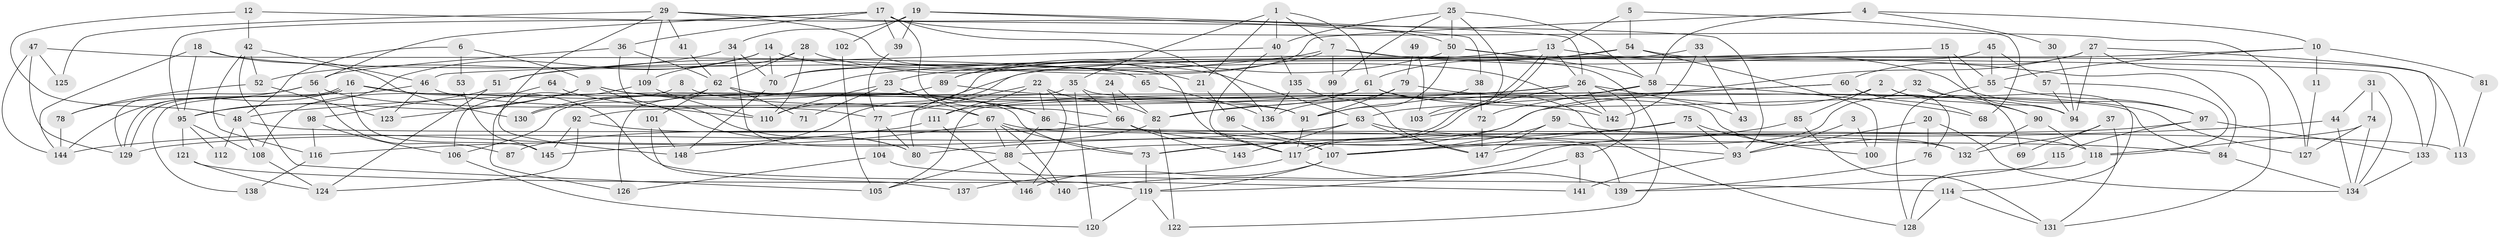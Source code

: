 // Generated by graph-tools (version 1.1) at 2025/52/03/09/25 04:52:17]
// undirected, 148 vertices, 296 edges
graph export_dot {
graph [start="1"]
  node [color=gray90,style=filled];
  1;
  2;
  3;
  4;
  5;
  6;
  7;
  8;
  9;
  10;
  11;
  12;
  13;
  14;
  15;
  16;
  17;
  18;
  19;
  20;
  21;
  22;
  23;
  24;
  25;
  26;
  27;
  28;
  29;
  30;
  31;
  32;
  33;
  34;
  35;
  36;
  37;
  38;
  39;
  40;
  41;
  42;
  43;
  44;
  45;
  46;
  47;
  48;
  49;
  50;
  51;
  52;
  53;
  54;
  55;
  56;
  57;
  58;
  59;
  60;
  61;
  62;
  63;
  64;
  65;
  66;
  67;
  68;
  69;
  70;
  71;
  72;
  73;
  74;
  75;
  76;
  77;
  78;
  79;
  80;
  81;
  82;
  83;
  84;
  85;
  86;
  87;
  88;
  89;
  90;
  91;
  92;
  93;
  94;
  95;
  96;
  97;
  98;
  99;
  100;
  101;
  102;
  103;
  104;
  105;
  106;
  107;
  108;
  109;
  110;
  111;
  112;
  113;
  114;
  115;
  116;
  117;
  118;
  119;
  120;
  121;
  122;
  123;
  124;
  125;
  126;
  127;
  128;
  129;
  130;
  131;
  132;
  133;
  134;
  135;
  136;
  137;
  138;
  139;
  140;
  141;
  142;
  143;
  144;
  145;
  146;
  147;
  148;
  1 -- 7;
  1 -- 40;
  1 -- 21;
  1 -- 35;
  1 -- 61;
  2 -- 85;
  2 -- 88;
  2 -- 69;
  2 -- 90;
  3 -- 100;
  3 -- 93;
  4 -- 58;
  4 -- 70;
  4 -- 10;
  4 -- 30;
  5 -- 54;
  5 -- 13;
  5 -- 68;
  6 -- 48;
  6 -- 9;
  6 -- 53;
  7 -- 122;
  7 -- 84;
  7 -- 23;
  7 -- 51;
  7 -- 99;
  8 -- 108;
  8 -- 91;
  9 -- 123;
  9 -- 80;
  9 -- 73;
  9 -- 86;
  9 -- 95;
  10 -- 55;
  10 -- 11;
  10 -- 81;
  10 -- 148;
  11 -- 127;
  12 -- 42;
  12 -- 48;
  12 -- 93;
  13 -- 26;
  13 -- 117;
  13 -- 117;
  13 -- 89;
  13 -- 97;
  14 -- 95;
  14 -- 70;
  14 -- 51;
  14 -- 142;
  15 -- 55;
  15 -- 94;
  15 -- 130;
  16 -- 129;
  16 -- 129;
  16 -- 145;
  16 -- 91;
  16 -- 119;
  16 -- 144;
  17 -- 95;
  17 -- 36;
  17 -- 39;
  17 -- 56;
  17 -- 66;
  17 -- 127;
  17 -- 136;
  18 -- 130;
  18 -- 144;
  18 -- 21;
  18 -- 95;
  19 -- 34;
  19 -- 26;
  19 -- 38;
  19 -- 39;
  19 -- 102;
  20 -- 134;
  20 -- 76;
  20 -- 93;
  21 -- 96;
  22 -- 86;
  22 -- 82;
  22 -- 77;
  22 -- 111;
  22 -- 146;
  23 -- 67;
  23 -- 71;
  23 -- 86;
  23 -- 110;
  24 -- 66;
  24 -- 82;
  25 -- 40;
  25 -- 50;
  25 -- 58;
  25 -- 99;
  25 -- 103;
  26 -- 111;
  26 -- 142;
  26 -- 43;
  26 -- 48;
  26 -- 83;
  26 -- 103;
  27 -- 133;
  27 -- 73;
  27 -- 60;
  27 -- 94;
  27 -- 131;
  28 -- 63;
  28 -- 62;
  28 -- 109;
  28 -- 110;
  29 -- 50;
  29 -- 109;
  29 -- 41;
  29 -- 117;
  29 -- 125;
  29 -- 148;
  30 -- 94;
  31 -- 44;
  31 -- 74;
  31 -- 134;
  32 -- 147;
  32 -- 114;
  32 -- 90;
  33 -- 70;
  33 -- 142;
  33 -- 43;
  34 -- 52;
  34 -- 88;
  34 -- 70;
  35 -- 66;
  35 -- 120;
  35 -- 126;
  35 -- 132;
  36 -- 80;
  36 -- 56;
  36 -- 62;
  37 -- 131;
  37 -- 132;
  37 -- 69;
  38 -- 91;
  38 -- 72;
  39 -- 77;
  40 -- 135;
  40 -- 117;
  40 -- 46;
  41 -- 62;
  42 -- 116;
  42 -- 46;
  42 -- 52;
  42 -- 105;
  44 -- 134;
  44 -- 73;
  45 -- 110;
  45 -- 55;
  45 -- 57;
  46 -- 67;
  46 -- 123;
  46 -- 138;
  47 -- 129;
  47 -- 144;
  47 -- 65;
  47 -- 125;
  48 -- 108;
  48 -- 112;
  48 -- 113;
  49 -- 79;
  49 -- 103;
  50 -- 58;
  50 -- 91;
  50 -- 89;
  50 -- 133;
  51 -- 98;
  51 -- 124;
  52 -- 78;
  52 -- 123;
  53 -- 145;
  54 -- 80;
  54 -- 61;
  54 -- 100;
  54 -- 113;
  55 -- 97;
  55 -- 128;
  56 -- 77;
  56 -- 78;
  56 -- 87;
  56 -- 129;
  57 -- 118;
  57 -- 94;
  58 -- 105;
  58 -- 68;
  58 -- 72;
  59 -- 118;
  59 -- 147;
  59 -- 107;
  60 -- 68;
  60 -- 63;
  60 -- 76;
  60 -- 82;
  61 -- 92;
  61 -- 82;
  61 -- 127;
  61 -- 128;
  62 -- 84;
  62 -- 71;
  62 -- 101;
  62 -- 130;
  63 -- 129;
  63 -- 84;
  63 -- 143;
  63 -- 147;
  64 -- 110;
  64 -- 106;
  65 -- 136;
  66 -- 93;
  66 -- 87;
  66 -- 143;
  67 -- 132;
  67 -- 73;
  67 -- 88;
  67 -- 116;
  67 -- 140;
  70 -- 148;
  72 -- 147;
  73 -- 119;
  74 -- 134;
  74 -- 127;
  74 -- 118;
  75 -- 107;
  75 -- 93;
  75 -- 80;
  75 -- 100;
  76 -- 139;
  77 -- 80;
  77 -- 104;
  78 -- 144;
  79 -- 91;
  79 -- 94;
  79 -- 136;
  81 -- 113;
  82 -- 122;
  82 -- 145;
  83 -- 119;
  83 -- 141;
  84 -- 134;
  85 -- 107;
  85 -- 131;
  86 -- 88;
  86 -- 139;
  88 -- 105;
  88 -- 140;
  89 -- 106;
  89 -- 142;
  90 -- 118;
  90 -- 132;
  91 -- 117;
  92 -- 124;
  92 -- 107;
  92 -- 145;
  93 -- 141;
  95 -- 108;
  95 -- 112;
  95 -- 121;
  96 -- 107;
  97 -- 140;
  97 -- 115;
  97 -- 133;
  98 -- 106;
  98 -- 116;
  99 -- 107;
  101 -- 148;
  101 -- 137;
  102 -- 105;
  104 -- 126;
  104 -- 114;
  106 -- 120;
  107 -- 119;
  107 -- 146;
  108 -- 124;
  109 -- 110;
  109 -- 126;
  111 -- 146;
  111 -- 144;
  114 -- 128;
  114 -- 131;
  115 -- 139;
  116 -- 138;
  117 -- 137;
  117 -- 139;
  118 -- 128;
  119 -- 120;
  119 -- 122;
  121 -- 141;
  121 -- 124;
  133 -- 134;
  135 -- 136;
  135 -- 147;
}
